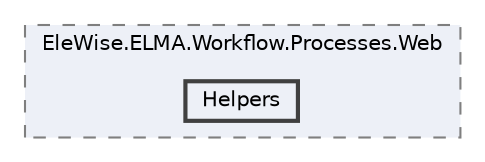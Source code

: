 digraph "Web/Modules/EleWise.ELMA.Workflow.Processes.Web/Helpers"
{
 // LATEX_PDF_SIZE
  bgcolor="transparent";
  edge [fontname=Helvetica,fontsize=10,labelfontname=Helvetica,labelfontsize=10];
  node [fontname=Helvetica,fontsize=10,shape=box,height=0.2,width=0.4];
  compound=true
  subgraph clusterdir_94ed7524891059556ee14621a8e7350e {
    graph [ bgcolor="#edf0f7", pencolor="grey50", label="EleWise.ELMA.Workflow.Processes.Web", fontname=Helvetica,fontsize=10 style="filled,dashed", URL="dir_94ed7524891059556ee14621a8e7350e.html",tooltip=""]
  dir_3c121a363a61d81f4fe1f376bfb14f85 [label="Helpers", fillcolor="#edf0f7", color="grey25", style="filled,bold", URL="dir_3c121a363a61d81f4fe1f376bfb14f85.html",tooltip=""];
  }
}
